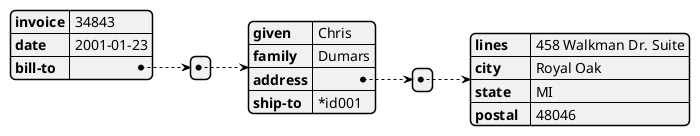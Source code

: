 @startyaml
' --- !<tag:clarkevans.com,2002:invoice>
invoice: 34843
date   : 2001-01-23
bill-to:
  - 
    given  : Chris
    family : Dumars
    address:
        -
            lines: 458 Walkman Dr. Suite #292
            city    : Royal Oak
            state   : MI
            postal  : 48046
    ship-to: *id001
' product:
' - sku         : BL394D
'   quantity    : 4
'   description : Basketball
'   price       : 450.00
' - sku         : BL4438H
'   quantity    : 1
'   description : Super Hoop
'   price       : 2392.00
' tax  : 251.42
' total: 4443.52
' comments:
'   Late afternoon is best.
'   Backup contact is Nancy
'   Billsmer @ 338-4338.
@endyaml